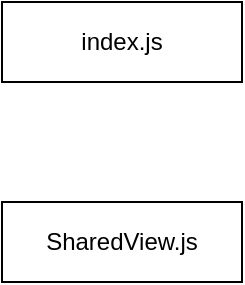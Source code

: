 <mxfile version="14.4.4" type="github"><diagram id="EbOrB1GdHPMLg3S_a3iv" name="Page-1"><mxGraphModel dx="935" dy="747" grid="1" gridSize="10" guides="1" tooltips="1" connect="1" arrows="1" fold="1" page="1" pageScale="1" pageWidth="850" pageHeight="1100" math="0" shadow="0"><root><mxCell id="0"/><mxCell id="1" parent="0"/><mxCell id="wdhd_y6CqxoNRMLdCt1D-2" value="index.js" style="rounded=0;whiteSpace=wrap;html=1;" vertex="1" parent="1"><mxGeometry x="400" y="40" width="120" height="40" as="geometry"/></mxCell><mxCell id="wdhd_y6CqxoNRMLdCt1D-3" value="SharedView.js" style="rounded=0;whiteSpace=wrap;html=1;" vertex="1" parent="1"><mxGeometry x="400" y="140" width="120" height="40" as="geometry"/></mxCell></root></mxGraphModel></diagram></mxfile>